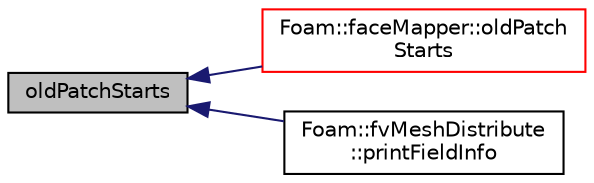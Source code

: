 digraph "oldPatchStarts"
{
  bgcolor="transparent";
  edge [fontname="Helvetica",fontsize="10",labelfontname="Helvetica",labelfontsize="10"];
  node [fontname="Helvetica",fontsize="10",shape=record];
  rankdir="LR";
  Node1 [label="oldPatchStarts",height=0.2,width=0.4,color="black", fillcolor="grey75", style="filled", fontcolor="black"];
  Node1 -> Node2 [dir="back",color="midnightblue",fontsize="10",style="solid",fontname="Helvetica"];
  Node2 [label="Foam::faceMapper::oldPatch\lStarts",height=0.2,width=0.4,color="red",URL="$a00739.html#af8d01dac4fce2b0a904f0473e1a64c63",tooltip="Return old patch starts. "];
  Node1 -> Node3 [dir="back",color="midnightblue",fontsize="10",style="solid",fontname="Helvetica"];
  Node3 [label="Foam::fvMeshDistribute\l::printFieldInfo",height=0.2,width=0.4,color="black",URL="$a00894.html#ac01a969a7e9466cbdca2475c4c0bd9c2",tooltip="Print some field info. "];
}
